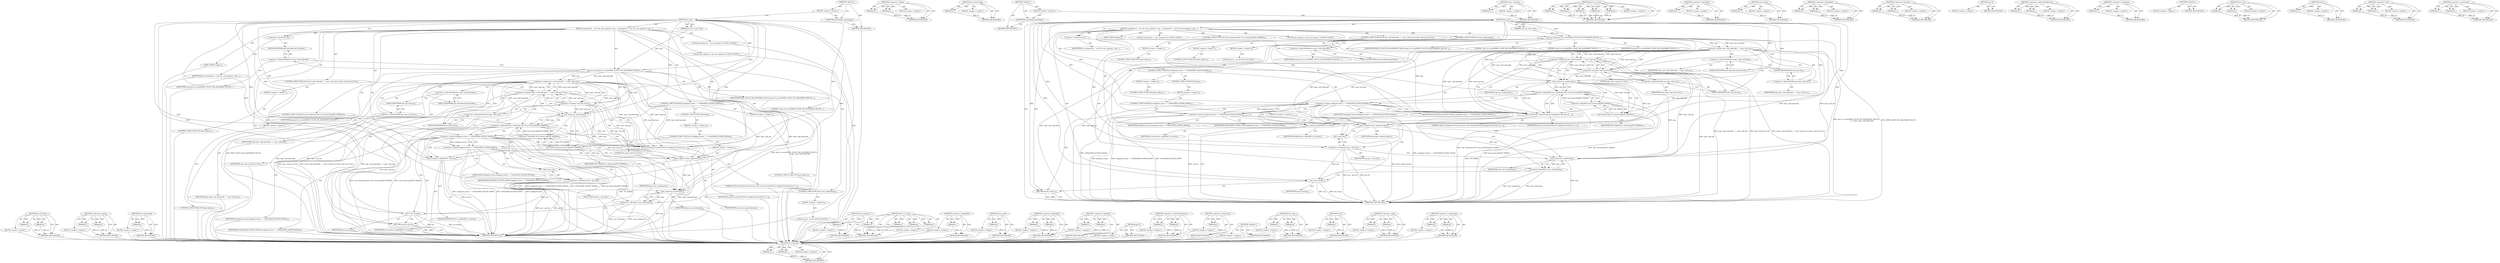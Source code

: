 digraph "&lt;operator&gt;.assignment" {
vulnerable_175 [label=<(METHOD,die_if_kernel)>];
vulnerable_176 [label=<(PARAM,p1)>];
vulnerable_177 [label=<(PARAM,p2)>];
vulnerable_178 [label=<(BLOCK,&lt;empty&gt;,&lt;empty&gt;)>];
vulnerable_179 [label=<(METHOD_RETURN,ANY)>];
vulnerable_132 [label=<(METHOD,&lt;operator&gt;.equals)>];
vulnerable_133 [label=<(PARAM,p1)>];
vulnerable_134 [label=<(PARAM,p2)>];
vulnerable_135 [label=<(BLOCK,&lt;empty&gt;,&lt;empty&gt;)>];
vulnerable_136 [label=<(METHOD_RETURN,ANY)>];
vulnerable_155 [label=<(METHOD,test_thread_flag)>];
vulnerable_156 [label=<(PARAM,p1)>];
vulnerable_157 [label=<(BLOCK,&lt;empty&gt;,&lt;empty&gt;)>];
vulnerable_158 [label=<(METHOD_RETURN,ANY)>];
vulnerable_6 [label=<(METHOD,&lt;global&gt;)<SUB>1</SUB>>];
vulnerable_7 [label=<(BLOCK,&lt;empty&gt;,&lt;empty&gt;)<SUB>1</SUB>>];
vulnerable_8 [label=<(UNKNOWN,asmlinkage,asmlinkage)<SUB>1</SUB>>];
vulnerable_9 [label=<(METHOD,do_ade)<SUB>1</SUB>>];
vulnerable_10 [label=<(PARAM,struct pt_regs *regs)<SUB>1</SUB>>];
vulnerable_11 [label=<(BLOCK,{
	unsigned int __user *pc;
 	mm_segment_t seg;...,{
	unsigned int __user *pc;
 	mm_segment_t seg;...)<SUB>2</SUB>>];
vulnerable_12 [label="<(LOCAL,unsigned int __user: unsigned int)<SUB>3</SUB>>"];
vulnerable_13 [label=<(&lt;operator&gt;.indirection,*pc)<SUB>3</SUB>>];
vulnerable_14 [label=<(IDENTIFIER,pc,{
	unsigned int __user *pc;
 	mm_segment_t seg;...)<SUB>3</SUB>>];
vulnerable_15 [label="<(LOCAL,mm_segment_t seg: mm_segment_t)<SUB>4</SUB>>"];
vulnerable_16 [label=<(perf_sw_event,perf_sw_event(PERF_COUNT_SW_ALIGNMENT_FAULTS,
	...)<SUB>6</SUB>>];
vulnerable_17 [label=<(IDENTIFIER,PERF_COUNT_SW_ALIGNMENT_FAULTS,perf_sw_event(PERF_COUNT_SW_ALIGNMENT_FAULTS,
	...)<SUB>6</SUB>>];
vulnerable_18 [label=<(LITERAL,1,perf_sw_event(PERF_COUNT_SW_ALIGNMENT_FAULTS,
	...)<SUB>7</SUB>>];
vulnerable_19 [label=<(LITERAL,0,perf_sw_event(PERF_COUNT_SW_ALIGNMENT_FAULTS,
	...)<SUB>7</SUB>>];
vulnerable_20 [label=<(IDENTIFIER,regs,perf_sw_event(PERF_COUNT_SW_ALIGNMENT_FAULTS,
	...)<SUB>7</SUB>>];
vulnerable_21 [label=<(&lt;operator&gt;.indirectFieldAccess,regs-&gt;cp0_badvaddr)<SUB>7</SUB>>];
vulnerable_22 [label=<(IDENTIFIER,regs,perf_sw_event(PERF_COUNT_SW_ALIGNMENT_FAULTS,
	...)<SUB>7</SUB>>];
vulnerable_23 [label=<(FIELD_IDENTIFIER,cp0_badvaddr,cp0_badvaddr)<SUB>7</SUB>>];
vulnerable_24 [label=<(CONTROL_STRUCTURE,IF,if ((regs-&gt;cp0_badvaddr == regs-&gt;cp0_epc) || (regs-&gt;cp0_epc &amp; 0x1)))<SUB>12</SUB>>];
vulnerable_25 [label=<(&lt;operator&gt;.logicalOr,(regs-&gt;cp0_badvaddr == regs-&gt;cp0_epc) || (regs-...)<SUB>12</SUB>>];
vulnerable_26 [label=<(&lt;operator&gt;.equals,regs-&gt;cp0_badvaddr == regs-&gt;cp0_epc)<SUB>12</SUB>>];
vulnerable_27 [label=<(&lt;operator&gt;.indirectFieldAccess,regs-&gt;cp0_badvaddr)<SUB>12</SUB>>];
vulnerable_28 [label=<(IDENTIFIER,regs,regs-&gt;cp0_badvaddr == regs-&gt;cp0_epc)<SUB>12</SUB>>];
vulnerable_29 [label=<(FIELD_IDENTIFIER,cp0_badvaddr,cp0_badvaddr)<SUB>12</SUB>>];
vulnerable_30 [label=<(&lt;operator&gt;.indirectFieldAccess,regs-&gt;cp0_epc)<SUB>12</SUB>>];
vulnerable_31 [label=<(IDENTIFIER,regs,regs-&gt;cp0_badvaddr == regs-&gt;cp0_epc)<SUB>12</SUB>>];
vulnerable_32 [label=<(FIELD_IDENTIFIER,cp0_epc,cp0_epc)<SUB>12</SUB>>];
vulnerable_33 [label=<(&lt;operator&gt;.and,regs-&gt;cp0_epc &amp; 0x1)<SUB>12</SUB>>];
vulnerable_34 [label=<(&lt;operator&gt;.indirectFieldAccess,regs-&gt;cp0_epc)<SUB>12</SUB>>];
vulnerable_35 [label=<(IDENTIFIER,regs,regs-&gt;cp0_epc &amp; 0x1)<SUB>12</SUB>>];
vulnerable_36 [label=<(FIELD_IDENTIFIER,cp0_epc,cp0_epc)<SUB>12</SUB>>];
vulnerable_37 [label=<(LITERAL,0x1,regs-&gt;cp0_epc &amp; 0x1)<SUB>12</SUB>>];
vulnerable_38 [label=<(BLOCK,&lt;empty&gt;,&lt;empty&gt;)<SUB>13</SUB>>];
vulnerable_39 [label=<(CONTROL_STRUCTURE,GOTO,goto sigbus;)<SUB>13</SUB>>];
vulnerable_40 [label=<(CONTROL_STRUCTURE,IF,if (user_mode(regs) &amp;&amp; !test_thread_flag(TIF_FIXADE)))<SUB>16</SUB>>];
vulnerable_41 [label=<(&lt;operator&gt;.logicalAnd,user_mode(regs) &amp;&amp; !test_thread_flag(TIF_FIXADE))<SUB>16</SUB>>];
vulnerable_42 [label=<(user_mode,user_mode(regs))<SUB>16</SUB>>];
vulnerable_43 [label=<(IDENTIFIER,regs,user_mode(regs))<SUB>16</SUB>>];
vulnerable_44 [label=<(&lt;operator&gt;.logicalNot,!test_thread_flag(TIF_FIXADE))<SUB>16</SUB>>];
vulnerable_45 [label=<(test_thread_flag,test_thread_flag(TIF_FIXADE))<SUB>16</SUB>>];
vulnerable_46 [label=<(IDENTIFIER,TIF_FIXADE,test_thread_flag(TIF_FIXADE))<SUB>16</SUB>>];
vulnerable_47 [label=<(BLOCK,&lt;empty&gt;,&lt;empty&gt;)<SUB>17</SUB>>];
vulnerable_48 [label=<(CONTROL_STRUCTURE,GOTO,goto sigbus;)<SUB>17</SUB>>];
vulnerable_49 [label=<(CONTROL_STRUCTURE,IF,if (unaligned_action == UNALIGNED_ACTION_SIGNAL))<SUB>18</SUB>>];
vulnerable_50 [label=<(&lt;operator&gt;.equals,unaligned_action == UNALIGNED_ACTION_SIGNAL)<SUB>18</SUB>>];
vulnerable_51 [label=<(IDENTIFIER,unaligned_action,unaligned_action == UNALIGNED_ACTION_SIGNAL)<SUB>18</SUB>>];
vulnerable_52 [label=<(IDENTIFIER,UNALIGNED_ACTION_SIGNAL,unaligned_action == UNALIGNED_ACTION_SIGNAL)<SUB>18</SUB>>];
vulnerable_53 [label=<(BLOCK,&lt;empty&gt;,&lt;empty&gt;)<SUB>19</SUB>>];
vulnerable_54 [label=<(CONTROL_STRUCTURE,GOTO,goto sigbus;)<SUB>19</SUB>>];
vulnerable_55 [label=<(CONTROL_STRUCTURE,ELSE,else)<SUB>20</SUB>>];
vulnerable_56 [label=<(BLOCK,&lt;empty&gt;,&lt;empty&gt;)<SUB>20</SUB>>];
vulnerable_57 [label=<(CONTROL_STRUCTURE,IF,if (unaligned_action == UNALIGNED_ACTION_SHOW))<SUB>20</SUB>>];
vulnerable_58 [label=<(&lt;operator&gt;.equals,unaligned_action == UNALIGNED_ACTION_SHOW)<SUB>20</SUB>>];
vulnerable_59 [label=<(IDENTIFIER,unaligned_action,unaligned_action == UNALIGNED_ACTION_SHOW)<SUB>20</SUB>>];
vulnerable_60 [label=<(IDENTIFIER,UNALIGNED_ACTION_SHOW,unaligned_action == UNALIGNED_ACTION_SHOW)<SUB>20</SUB>>];
vulnerable_61 [label=<(BLOCK,&lt;empty&gt;,&lt;empty&gt;)<SUB>21</SUB>>];
vulnerable_62 [label=<(show_registers,show_registers(regs))<SUB>21</SUB>>];
vulnerable_63 [label=<(IDENTIFIER,regs,show_registers(regs))<SUB>21</SUB>>];
vulnerable_64 [label=<(&lt;operator&gt;.assignment,seg = get_fs())<SUB>27</SUB>>];
vulnerable_65 [label=<(IDENTIFIER,seg,seg = get_fs())<SUB>27</SUB>>];
vulnerable_66 [label=<(get_fs,get_fs())<SUB>27</SUB>>];
vulnerable_67 [label=<(CONTROL_STRUCTURE,IF,if (!user_mode(regs)))<SUB>28</SUB>>];
vulnerable_68 [label=<(&lt;operator&gt;.logicalNot,!user_mode(regs))<SUB>28</SUB>>];
vulnerable_69 [label=<(user_mode,user_mode(regs))<SUB>28</SUB>>];
vulnerable_70 [label=<(IDENTIFIER,regs,user_mode(regs))<SUB>28</SUB>>];
vulnerable_71 [label=<(BLOCK,&lt;empty&gt;,&lt;empty&gt;)<SUB>29</SUB>>];
vulnerable_72 [label="<(LOCAL,set_fs : set_fs)<SUB>29</SUB>>"];
vulnerable_73 [label=<(set_fs,set_fs(seg))<SUB>31</SUB>>];
vulnerable_74 [label=<(IDENTIFIER,seg,set_fs(seg))<SUB>31</SUB>>];
vulnerable_75 [label=<(RETURN,return;,return;)<SUB>33</SUB>>];
vulnerable_76 [label=<(JUMP_TARGET,sigbus)<SUB>35</SUB>>];
vulnerable_77 [label=<(die_if_kernel,die_if_kernel(&quot;Kernel unaligned instruction acc...)<SUB>36</SUB>>];
vulnerable_78 [label=<(LITERAL,&quot;Kernel unaligned instruction access&quot;,die_if_kernel(&quot;Kernel unaligned instruction acc...)<SUB>36</SUB>>];
vulnerable_79 [label=<(IDENTIFIER,regs,die_if_kernel(&quot;Kernel unaligned instruction acc...)<SUB>36</SUB>>];
vulnerable_80 [label=<(force_sig,force_sig(SIGBUS, current))<SUB>37</SUB>>];
vulnerable_81 [label=<(IDENTIFIER,SIGBUS,force_sig(SIGBUS, current))<SUB>37</SUB>>];
vulnerable_82 [label=<(IDENTIFIER,current,force_sig(SIGBUS, current))<SUB>37</SUB>>];
vulnerable_83 [label=<(METHOD_RETURN,void)<SUB>1</SUB>>];
vulnerable_85 [label=<(METHOD_RETURN,ANY)<SUB>1</SUB>>];
vulnerable_159 [label=<(METHOD,show_registers)>];
vulnerable_160 [label=<(PARAM,p1)>];
vulnerable_161 [label=<(BLOCK,&lt;empty&gt;,&lt;empty&gt;)>];
vulnerable_162 [label=<(METHOD_RETURN,ANY)>];
vulnerable_114 [label=<(METHOD,perf_sw_event)>];
vulnerable_115 [label=<(PARAM,p1)>];
vulnerable_116 [label=<(PARAM,p2)>];
vulnerable_117 [label=<(PARAM,p3)>];
vulnerable_118 [label=<(PARAM,p4)>];
vulnerable_119 [label=<(PARAM,p5)>];
vulnerable_120 [label=<(BLOCK,&lt;empty&gt;,&lt;empty&gt;)>];
vulnerable_121 [label=<(METHOD_RETURN,ANY)>];
vulnerable_151 [label=<(METHOD,&lt;operator&gt;.logicalNot)>];
vulnerable_152 [label=<(PARAM,p1)>];
vulnerable_153 [label=<(BLOCK,&lt;empty&gt;,&lt;empty&gt;)>];
vulnerable_154 [label=<(METHOD_RETURN,ANY)>];
vulnerable_147 [label=<(METHOD,user_mode)>];
vulnerable_148 [label=<(PARAM,p1)>];
vulnerable_149 [label=<(BLOCK,&lt;empty&gt;,&lt;empty&gt;)>];
vulnerable_150 [label=<(METHOD_RETURN,ANY)>];
vulnerable_142 [label=<(METHOD,&lt;operator&gt;.logicalAnd)>];
vulnerable_143 [label=<(PARAM,p1)>];
vulnerable_144 [label=<(PARAM,p2)>];
vulnerable_145 [label=<(BLOCK,&lt;empty&gt;,&lt;empty&gt;)>];
vulnerable_146 [label=<(METHOD_RETURN,ANY)>];
vulnerable_127 [label=<(METHOD,&lt;operator&gt;.logicalOr)>];
vulnerable_128 [label=<(PARAM,p1)>];
vulnerable_129 [label=<(PARAM,p2)>];
vulnerable_130 [label=<(BLOCK,&lt;empty&gt;,&lt;empty&gt;)>];
vulnerable_131 [label=<(METHOD_RETURN,ANY)>];
vulnerable_168 [label=<(METHOD,get_fs)>];
vulnerable_169 [label=<(BLOCK,&lt;empty&gt;,&lt;empty&gt;)>];
vulnerable_170 [label=<(METHOD_RETURN,ANY)>];
vulnerable_122 [label=<(METHOD,&lt;operator&gt;.indirectFieldAccess)>];
vulnerable_123 [label=<(PARAM,p1)>];
vulnerable_124 [label=<(PARAM,p2)>];
vulnerable_125 [label=<(BLOCK,&lt;empty&gt;,&lt;empty&gt;)>];
vulnerable_126 [label=<(METHOD_RETURN,ANY)>];
vulnerable_110 [label=<(METHOD,&lt;operator&gt;.indirection)>];
vulnerable_111 [label=<(PARAM,p1)>];
vulnerable_112 [label=<(BLOCK,&lt;empty&gt;,&lt;empty&gt;)>];
vulnerable_113 [label=<(METHOD_RETURN,ANY)>];
vulnerable_104 [label=<(METHOD,&lt;global&gt;)<SUB>1</SUB>>];
vulnerable_105 [label=<(BLOCK,&lt;empty&gt;,&lt;empty&gt;)>];
vulnerable_106 [label=<(METHOD_RETURN,ANY)>];
vulnerable_180 [label=<(METHOD,force_sig)>];
vulnerable_181 [label=<(PARAM,p1)>];
vulnerable_182 [label=<(PARAM,p2)>];
vulnerable_183 [label=<(BLOCK,&lt;empty&gt;,&lt;empty&gt;)>];
vulnerable_184 [label=<(METHOD_RETURN,ANY)>];
vulnerable_171 [label=<(METHOD,set_fs)>];
vulnerable_172 [label=<(PARAM,p1)>];
vulnerable_173 [label=<(BLOCK,&lt;empty&gt;,&lt;empty&gt;)>];
vulnerable_174 [label=<(METHOD_RETURN,ANY)>];
vulnerable_137 [label=<(METHOD,&lt;operator&gt;.and)>];
vulnerable_138 [label=<(PARAM,p1)>];
vulnerable_139 [label=<(PARAM,p2)>];
vulnerable_140 [label=<(BLOCK,&lt;empty&gt;,&lt;empty&gt;)>];
vulnerable_141 [label=<(METHOD_RETURN,ANY)>];
vulnerable_163 [label=<(METHOD,&lt;operator&gt;.assignment)>];
vulnerable_164 [label=<(PARAM,p1)>];
vulnerable_165 [label=<(PARAM,p2)>];
vulnerable_166 [label=<(BLOCK,&lt;empty&gt;,&lt;empty&gt;)>];
vulnerable_167 [label=<(METHOD_RETURN,ANY)>];
fixed_173 [label=<(METHOD,die_if_kernel)>];
fixed_174 [label=<(PARAM,p1)>];
fixed_175 [label=<(PARAM,p2)>];
fixed_176 [label=<(BLOCK,&lt;empty&gt;,&lt;empty&gt;)>];
fixed_177 [label=<(METHOD_RETURN,ANY)>];
fixed_130 [label=<(METHOD,&lt;operator&gt;.equals)>];
fixed_131 [label=<(PARAM,p1)>];
fixed_132 [label=<(PARAM,p2)>];
fixed_133 [label=<(BLOCK,&lt;empty&gt;,&lt;empty&gt;)>];
fixed_134 [label=<(METHOD_RETURN,ANY)>];
fixed_153 [label=<(METHOD,test_thread_flag)>];
fixed_154 [label=<(PARAM,p1)>];
fixed_155 [label=<(BLOCK,&lt;empty&gt;,&lt;empty&gt;)>];
fixed_156 [label=<(METHOD_RETURN,ANY)>];
fixed_6 [label=<(METHOD,&lt;global&gt;)<SUB>1</SUB>>];
fixed_7 [label=<(BLOCK,&lt;empty&gt;,&lt;empty&gt;)<SUB>1</SUB>>];
fixed_8 [label=<(UNKNOWN,asmlinkage,asmlinkage)<SUB>1</SUB>>];
fixed_9 [label=<(METHOD,do_ade)<SUB>1</SUB>>];
fixed_10 [label=<(PARAM,struct pt_regs *regs)<SUB>1</SUB>>];
fixed_11 [label=<(BLOCK,{
	unsigned int __user *pc;
 	mm_segment_t seg;...,{
	unsigned int __user *pc;
 	mm_segment_t seg;...)<SUB>2</SUB>>];
fixed_12 [label="<(LOCAL,unsigned int __user: unsigned int)<SUB>3</SUB>>"];
fixed_13 [label=<(&lt;operator&gt;.indirection,*pc)<SUB>3</SUB>>];
fixed_14 [label=<(IDENTIFIER,pc,{
	unsigned int __user *pc;
 	mm_segment_t seg;...)<SUB>3</SUB>>];
fixed_15 [label="<(LOCAL,mm_segment_t seg: mm_segment_t)<SUB>4</SUB>>"];
fixed_16 [label=<(perf_sw_event,perf_sw_event(PERF_COUNT_SW_ALIGNMENT_FAULTS,
	...)<SUB>6</SUB>>];
fixed_17 [label=<(IDENTIFIER,PERF_COUNT_SW_ALIGNMENT_FAULTS,perf_sw_event(PERF_COUNT_SW_ALIGNMENT_FAULTS,
	...)<SUB>6</SUB>>];
fixed_18 [label=<(LITERAL,1,perf_sw_event(PERF_COUNT_SW_ALIGNMENT_FAULTS,
	...)<SUB>7</SUB>>];
fixed_19 [label=<(IDENTIFIER,regs,perf_sw_event(PERF_COUNT_SW_ALIGNMENT_FAULTS,
	...)<SUB>7</SUB>>];
fixed_20 [label=<(&lt;operator&gt;.indirectFieldAccess,regs-&gt;cp0_badvaddr)<SUB>7</SUB>>];
fixed_21 [label=<(IDENTIFIER,regs,perf_sw_event(PERF_COUNT_SW_ALIGNMENT_FAULTS,
	...)<SUB>7</SUB>>];
fixed_22 [label=<(FIELD_IDENTIFIER,cp0_badvaddr,cp0_badvaddr)<SUB>7</SUB>>];
fixed_23 [label=<(CONTROL_STRUCTURE,IF,if ((regs-&gt;cp0_badvaddr == regs-&gt;cp0_epc) || (regs-&gt;cp0_epc &amp; 0x1)))<SUB>12</SUB>>];
fixed_24 [label=<(&lt;operator&gt;.logicalOr,(regs-&gt;cp0_badvaddr == regs-&gt;cp0_epc) || (regs-...)<SUB>12</SUB>>];
fixed_25 [label=<(&lt;operator&gt;.equals,regs-&gt;cp0_badvaddr == regs-&gt;cp0_epc)<SUB>12</SUB>>];
fixed_26 [label=<(&lt;operator&gt;.indirectFieldAccess,regs-&gt;cp0_badvaddr)<SUB>12</SUB>>];
fixed_27 [label=<(IDENTIFIER,regs,regs-&gt;cp0_badvaddr == regs-&gt;cp0_epc)<SUB>12</SUB>>];
fixed_28 [label=<(FIELD_IDENTIFIER,cp0_badvaddr,cp0_badvaddr)<SUB>12</SUB>>];
fixed_29 [label=<(&lt;operator&gt;.indirectFieldAccess,regs-&gt;cp0_epc)<SUB>12</SUB>>];
fixed_30 [label=<(IDENTIFIER,regs,regs-&gt;cp0_badvaddr == regs-&gt;cp0_epc)<SUB>12</SUB>>];
fixed_31 [label=<(FIELD_IDENTIFIER,cp0_epc,cp0_epc)<SUB>12</SUB>>];
fixed_32 [label=<(&lt;operator&gt;.and,regs-&gt;cp0_epc &amp; 0x1)<SUB>12</SUB>>];
fixed_33 [label=<(&lt;operator&gt;.indirectFieldAccess,regs-&gt;cp0_epc)<SUB>12</SUB>>];
fixed_34 [label=<(IDENTIFIER,regs,regs-&gt;cp0_epc &amp; 0x1)<SUB>12</SUB>>];
fixed_35 [label=<(FIELD_IDENTIFIER,cp0_epc,cp0_epc)<SUB>12</SUB>>];
fixed_36 [label=<(LITERAL,0x1,regs-&gt;cp0_epc &amp; 0x1)<SUB>12</SUB>>];
fixed_37 [label=<(BLOCK,&lt;empty&gt;,&lt;empty&gt;)<SUB>13</SUB>>];
fixed_38 [label=<(CONTROL_STRUCTURE,GOTO,goto sigbus;)<SUB>13</SUB>>];
fixed_39 [label=<(CONTROL_STRUCTURE,IF,if (user_mode(regs) &amp;&amp; !test_thread_flag(TIF_FIXADE)))<SUB>16</SUB>>];
fixed_40 [label=<(&lt;operator&gt;.logicalAnd,user_mode(regs) &amp;&amp; !test_thread_flag(TIF_FIXADE))<SUB>16</SUB>>];
fixed_41 [label=<(user_mode,user_mode(regs))<SUB>16</SUB>>];
fixed_42 [label=<(IDENTIFIER,regs,user_mode(regs))<SUB>16</SUB>>];
fixed_43 [label=<(&lt;operator&gt;.logicalNot,!test_thread_flag(TIF_FIXADE))<SUB>16</SUB>>];
fixed_44 [label=<(test_thread_flag,test_thread_flag(TIF_FIXADE))<SUB>16</SUB>>];
fixed_45 [label=<(IDENTIFIER,TIF_FIXADE,test_thread_flag(TIF_FIXADE))<SUB>16</SUB>>];
fixed_46 [label=<(BLOCK,&lt;empty&gt;,&lt;empty&gt;)<SUB>17</SUB>>];
fixed_47 [label=<(CONTROL_STRUCTURE,GOTO,goto sigbus;)<SUB>17</SUB>>];
fixed_48 [label=<(CONTROL_STRUCTURE,IF,if (unaligned_action == UNALIGNED_ACTION_SIGNAL))<SUB>18</SUB>>];
fixed_49 [label=<(&lt;operator&gt;.equals,unaligned_action == UNALIGNED_ACTION_SIGNAL)<SUB>18</SUB>>];
fixed_50 [label=<(IDENTIFIER,unaligned_action,unaligned_action == UNALIGNED_ACTION_SIGNAL)<SUB>18</SUB>>];
fixed_51 [label=<(IDENTIFIER,UNALIGNED_ACTION_SIGNAL,unaligned_action == UNALIGNED_ACTION_SIGNAL)<SUB>18</SUB>>];
fixed_52 [label=<(BLOCK,&lt;empty&gt;,&lt;empty&gt;)<SUB>19</SUB>>];
fixed_53 [label=<(CONTROL_STRUCTURE,GOTO,goto sigbus;)<SUB>19</SUB>>];
fixed_54 [label=<(CONTROL_STRUCTURE,ELSE,else)<SUB>20</SUB>>];
fixed_55 [label=<(BLOCK,&lt;empty&gt;,&lt;empty&gt;)<SUB>20</SUB>>];
fixed_56 [label=<(CONTROL_STRUCTURE,IF,if (unaligned_action == UNALIGNED_ACTION_SHOW))<SUB>20</SUB>>];
fixed_57 [label=<(&lt;operator&gt;.equals,unaligned_action == UNALIGNED_ACTION_SHOW)<SUB>20</SUB>>];
fixed_58 [label=<(IDENTIFIER,unaligned_action,unaligned_action == UNALIGNED_ACTION_SHOW)<SUB>20</SUB>>];
fixed_59 [label=<(IDENTIFIER,UNALIGNED_ACTION_SHOW,unaligned_action == UNALIGNED_ACTION_SHOW)<SUB>20</SUB>>];
fixed_60 [label=<(BLOCK,&lt;empty&gt;,&lt;empty&gt;)<SUB>21</SUB>>];
fixed_61 [label=<(show_registers,show_registers(regs))<SUB>21</SUB>>];
fixed_62 [label=<(IDENTIFIER,regs,show_registers(regs))<SUB>21</SUB>>];
fixed_63 [label=<(&lt;operator&gt;.assignment,seg = get_fs())<SUB>27</SUB>>];
fixed_64 [label=<(IDENTIFIER,seg,seg = get_fs())<SUB>27</SUB>>];
fixed_65 [label=<(get_fs,get_fs())<SUB>27</SUB>>];
fixed_66 [label=<(CONTROL_STRUCTURE,IF,if (!user_mode(regs)))<SUB>28</SUB>>];
fixed_67 [label=<(&lt;operator&gt;.logicalNot,!user_mode(regs))<SUB>28</SUB>>];
fixed_68 [label=<(user_mode,user_mode(regs))<SUB>28</SUB>>];
fixed_69 [label=<(IDENTIFIER,regs,user_mode(regs))<SUB>28</SUB>>];
fixed_70 [label=<(BLOCK,&lt;empty&gt;,&lt;empty&gt;)<SUB>29</SUB>>];
fixed_71 [label="<(LOCAL,set_fs : set_fs)<SUB>29</SUB>>"];
fixed_72 [label=<(set_fs,set_fs(seg))<SUB>31</SUB>>];
fixed_73 [label=<(IDENTIFIER,seg,set_fs(seg))<SUB>31</SUB>>];
fixed_74 [label=<(RETURN,return;,return;)<SUB>33</SUB>>];
fixed_75 [label=<(JUMP_TARGET,sigbus)<SUB>35</SUB>>];
fixed_76 [label=<(die_if_kernel,die_if_kernel(&quot;Kernel unaligned instruction acc...)<SUB>36</SUB>>];
fixed_77 [label=<(LITERAL,&quot;Kernel unaligned instruction access&quot;,die_if_kernel(&quot;Kernel unaligned instruction acc...)<SUB>36</SUB>>];
fixed_78 [label=<(IDENTIFIER,regs,die_if_kernel(&quot;Kernel unaligned instruction acc...)<SUB>36</SUB>>];
fixed_79 [label=<(force_sig,force_sig(SIGBUS, current))<SUB>37</SUB>>];
fixed_80 [label=<(IDENTIFIER,SIGBUS,force_sig(SIGBUS, current))<SUB>37</SUB>>];
fixed_81 [label=<(IDENTIFIER,current,force_sig(SIGBUS, current))<SUB>37</SUB>>];
fixed_82 [label=<(METHOD_RETURN,void)<SUB>1</SUB>>];
fixed_84 [label=<(METHOD_RETURN,ANY)<SUB>1</SUB>>];
fixed_157 [label=<(METHOD,show_registers)>];
fixed_158 [label=<(PARAM,p1)>];
fixed_159 [label=<(BLOCK,&lt;empty&gt;,&lt;empty&gt;)>];
fixed_160 [label=<(METHOD_RETURN,ANY)>];
fixed_113 [label=<(METHOD,perf_sw_event)>];
fixed_114 [label=<(PARAM,p1)>];
fixed_115 [label=<(PARAM,p2)>];
fixed_116 [label=<(PARAM,p3)>];
fixed_117 [label=<(PARAM,p4)>];
fixed_118 [label=<(BLOCK,&lt;empty&gt;,&lt;empty&gt;)>];
fixed_119 [label=<(METHOD_RETURN,ANY)>];
fixed_149 [label=<(METHOD,&lt;operator&gt;.logicalNot)>];
fixed_150 [label=<(PARAM,p1)>];
fixed_151 [label=<(BLOCK,&lt;empty&gt;,&lt;empty&gt;)>];
fixed_152 [label=<(METHOD_RETURN,ANY)>];
fixed_145 [label=<(METHOD,user_mode)>];
fixed_146 [label=<(PARAM,p1)>];
fixed_147 [label=<(BLOCK,&lt;empty&gt;,&lt;empty&gt;)>];
fixed_148 [label=<(METHOD_RETURN,ANY)>];
fixed_140 [label=<(METHOD,&lt;operator&gt;.logicalAnd)>];
fixed_141 [label=<(PARAM,p1)>];
fixed_142 [label=<(PARAM,p2)>];
fixed_143 [label=<(BLOCK,&lt;empty&gt;,&lt;empty&gt;)>];
fixed_144 [label=<(METHOD_RETURN,ANY)>];
fixed_125 [label=<(METHOD,&lt;operator&gt;.logicalOr)>];
fixed_126 [label=<(PARAM,p1)>];
fixed_127 [label=<(PARAM,p2)>];
fixed_128 [label=<(BLOCK,&lt;empty&gt;,&lt;empty&gt;)>];
fixed_129 [label=<(METHOD_RETURN,ANY)>];
fixed_166 [label=<(METHOD,get_fs)>];
fixed_167 [label=<(BLOCK,&lt;empty&gt;,&lt;empty&gt;)>];
fixed_168 [label=<(METHOD_RETURN,ANY)>];
fixed_120 [label=<(METHOD,&lt;operator&gt;.indirectFieldAccess)>];
fixed_121 [label=<(PARAM,p1)>];
fixed_122 [label=<(PARAM,p2)>];
fixed_123 [label=<(BLOCK,&lt;empty&gt;,&lt;empty&gt;)>];
fixed_124 [label=<(METHOD_RETURN,ANY)>];
fixed_109 [label=<(METHOD,&lt;operator&gt;.indirection)>];
fixed_110 [label=<(PARAM,p1)>];
fixed_111 [label=<(BLOCK,&lt;empty&gt;,&lt;empty&gt;)>];
fixed_112 [label=<(METHOD_RETURN,ANY)>];
fixed_103 [label=<(METHOD,&lt;global&gt;)<SUB>1</SUB>>];
fixed_104 [label=<(BLOCK,&lt;empty&gt;,&lt;empty&gt;)>];
fixed_105 [label=<(METHOD_RETURN,ANY)>];
fixed_178 [label=<(METHOD,force_sig)>];
fixed_179 [label=<(PARAM,p1)>];
fixed_180 [label=<(PARAM,p2)>];
fixed_181 [label=<(BLOCK,&lt;empty&gt;,&lt;empty&gt;)>];
fixed_182 [label=<(METHOD_RETURN,ANY)>];
fixed_169 [label=<(METHOD,set_fs)>];
fixed_170 [label=<(PARAM,p1)>];
fixed_171 [label=<(BLOCK,&lt;empty&gt;,&lt;empty&gt;)>];
fixed_172 [label=<(METHOD_RETURN,ANY)>];
fixed_135 [label=<(METHOD,&lt;operator&gt;.and)>];
fixed_136 [label=<(PARAM,p1)>];
fixed_137 [label=<(PARAM,p2)>];
fixed_138 [label=<(BLOCK,&lt;empty&gt;,&lt;empty&gt;)>];
fixed_139 [label=<(METHOD_RETURN,ANY)>];
fixed_161 [label=<(METHOD,&lt;operator&gt;.assignment)>];
fixed_162 [label=<(PARAM,p1)>];
fixed_163 [label=<(PARAM,p2)>];
fixed_164 [label=<(BLOCK,&lt;empty&gt;,&lt;empty&gt;)>];
fixed_165 [label=<(METHOD_RETURN,ANY)>];
vulnerable_175 -> vulnerable_176  [key=0, label="AST: "];
vulnerable_175 -> vulnerable_176  [key=1, label="DDG: "];
vulnerable_175 -> vulnerable_178  [key=0, label="AST: "];
vulnerable_175 -> vulnerable_177  [key=0, label="AST: "];
vulnerable_175 -> vulnerable_177  [key=1, label="DDG: "];
vulnerable_175 -> vulnerable_179  [key=0, label="AST: "];
vulnerable_175 -> vulnerable_179  [key=1, label="CFG: "];
vulnerable_176 -> vulnerable_179  [key=0, label="DDG: p1"];
vulnerable_177 -> vulnerable_179  [key=0, label="DDG: p2"];
vulnerable_132 -> vulnerable_133  [key=0, label="AST: "];
vulnerable_132 -> vulnerable_133  [key=1, label="DDG: "];
vulnerable_132 -> vulnerable_135  [key=0, label="AST: "];
vulnerable_132 -> vulnerable_134  [key=0, label="AST: "];
vulnerable_132 -> vulnerable_134  [key=1, label="DDG: "];
vulnerable_132 -> vulnerable_136  [key=0, label="AST: "];
vulnerable_132 -> vulnerable_136  [key=1, label="CFG: "];
vulnerable_133 -> vulnerable_136  [key=0, label="DDG: p1"];
vulnerable_134 -> vulnerable_136  [key=0, label="DDG: p2"];
vulnerable_155 -> vulnerable_156  [key=0, label="AST: "];
vulnerable_155 -> vulnerable_156  [key=1, label="DDG: "];
vulnerable_155 -> vulnerable_157  [key=0, label="AST: "];
vulnerable_155 -> vulnerable_158  [key=0, label="AST: "];
vulnerable_155 -> vulnerable_158  [key=1, label="CFG: "];
vulnerable_156 -> vulnerable_158  [key=0, label="DDG: p1"];
vulnerable_6 -> vulnerable_7  [key=0, label="AST: "];
vulnerable_6 -> vulnerable_85  [key=0, label="AST: "];
vulnerable_6 -> vulnerable_8  [key=0, label="CFG: "];
vulnerable_7 -> vulnerable_8  [key=0, label="AST: "];
vulnerable_7 -> vulnerable_9  [key=0, label="AST: "];
vulnerable_8 -> vulnerable_85  [key=0, label="CFG: "];
vulnerable_9 -> vulnerable_10  [key=0, label="AST: "];
vulnerable_9 -> vulnerable_10  [key=1, label="DDG: "];
vulnerable_9 -> vulnerable_11  [key=0, label="AST: "];
vulnerable_9 -> vulnerable_83  [key=0, label="AST: "];
vulnerable_9 -> vulnerable_13  [key=0, label="CFG: "];
vulnerable_9 -> vulnerable_64  [key=0, label="DDG: "];
vulnerable_9 -> vulnerable_75  [key=0, label="DDG: "];
vulnerable_9 -> vulnerable_16  [key=0, label="DDG: "];
vulnerable_9 -> vulnerable_73  [key=0, label="DDG: "];
vulnerable_9 -> vulnerable_77  [key=0, label="DDG: "];
vulnerable_9 -> vulnerable_80  [key=0, label="DDG: "];
vulnerable_9 -> vulnerable_50  [key=0, label="DDG: "];
vulnerable_9 -> vulnerable_33  [key=0, label="DDG: "];
vulnerable_9 -> vulnerable_42  [key=0, label="DDG: "];
vulnerable_9 -> vulnerable_69  [key=0, label="DDG: "];
vulnerable_9 -> vulnerable_45  [key=0, label="DDG: "];
vulnerable_9 -> vulnerable_58  [key=0, label="DDG: "];
vulnerable_9 -> vulnerable_62  [key=0, label="DDG: "];
vulnerable_10 -> vulnerable_16  [key=0, label="DDG: regs"];
vulnerable_11 -> vulnerable_12  [key=0, label="AST: "];
vulnerable_11 -> vulnerable_13  [key=0, label="AST: "];
vulnerable_11 -> vulnerable_15  [key=0, label="AST: "];
vulnerable_11 -> vulnerable_16  [key=0, label="AST: "];
vulnerable_11 -> vulnerable_24  [key=0, label="AST: "];
vulnerable_11 -> vulnerable_40  [key=0, label="AST: "];
vulnerable_11 -> vulnerable_49  [key=0, label="AST: "];
vulnerable_11 -> vulnerable_64  [key=0, label="AST: "];
vulnerable_11 -> vulnerable_67  [key=0, label="AST: "];
vulnerable_11 -> vulnerable_73  [key=0, label="AST: "];
vulnerable_11 -> vulnerable_75  [key=0, label="AST: "];
vulnerable_11 -> vulnerable_76  [key=0, label="AST: "];
vulnerable_11 -> vulnerable_77  [key=0, label="AST: "];
vulnerable_11 -> vulnerable_80  [key=0, label="AST: "];
vulnerable_13 -> vulnerable_14  [key=0, label="AST: "];
vulnerable_13 -> vulnerable_23  [key=0, label="CFG: "];
vulnerable_16 -> vulnerable_17  [key=0, label="AST: "];
vulnerable_16 -> vulnerable_18  [key=0, label="AST: "];
vulnerable_16 -> vulnerable_19  [key=0, label="AST: "];
vulnerable_16 -> vulnerable_20  [key=0, label="AST: "];
vulnerable_16 -> vulnerable_21  [key=0, label="AST: "];
vulnerable_16 -> vulnerable_29  [key=0, label="CFG: "];
vulnerable_16 -> vulnerable_83  [key=0, label="DDG: perf_sw_event(PERF_COUNT_SW_ALIGNMENT_FAULTS,
			1, 0, regs, regs-&gt;cp0_badvaddr)"];
vulnerable_16 -> vulnerable_83  [key=1, label="DDG: PERF_COUNT_SW_ALIGNMENT_FAULTS"];
vulnerable_16 -> vulnerable_77  [key=0, label="DDG: regs"];
vulnerable_16 -> vulnerable_26  [key=0, label="DDG: regs"];
vulnerable_16 -> vulnerable_26  [key=1, label="DDG: regs-&gt;cp0_badvaddr"];
vulnerable_16 -> vulnerable_33  [key=0, label="DDG: regs"];
vulnerable_16 -> vulnerable_42  [key=0, label="DDG: regs"];
vulnerable_21 -> vulnerable_22  [key=0, label="AST: "];
vulnerable_21 -> vulnerable_23  [key=0, label="AST: "];
vulnerable_21 -> vulnerable_16  [key=0, label="CFG: "];
vulnerable_23 -> vulnerable_21  [key=0, label="CFG: "];
vulnerable_24 -> vulnerable_25  [key=0, label="AST: "];
vulnerable_24 -> vulnerable_38  [key=0, label="AST: "];
vulnerable_25 -> vulnerable_26  [key=0, label="AST: "];
vulnerable_25 -> vulnerable_33  [key=0, label="AST: "];
vulnerable_25 -> vulnerable_77  [key=0, label="CFG: "];
vulnerable_25 -> vulnerable_77  [key=1, label="CDG: "];
vulnerable_25 -> vulnerable_42  [key=0, label="CFG: "];
vulnerable_25 -> vulnerable_42  [key=1, label="CDG: "];
vulnerable_25 -> vulnerable_83  [key=0, label="DDG: regs-&gt;cp0_badvaddr == regs-&gt;cp0_epc"];
vulnerable_25 -> vulnerable_83  [key=1, label="DDG: regs-&gt;cp0_epc &amp; 0x1"];
vulnerable_25 -> vulnerable_83  [key=2, label="DDG: (regs-&gt;cp0_badvaddr == regs-&gt;cp0_epc) || (regs-&gt;cp0_epc &amp; 0x1)"];
vulnerable_25 -> vulnerable_80  [key=0, label="CDG: "];
vulnerable_25 -> vulnerable_41  [key=0, label="CDG: "];
vulnerable_26 -> vulnerable_27  [key=0, label="AST: "];
vulnerable_26 -> vulnerable_30  [key=0, label="AST: "];
vulnerable_26 -> vulnerable_25  [key=0, label="CFG: "];
vulnerable_26 -> vulnerable_25  [key=1, label="DDG: regs-&gt;cp0_badvaddr"];
vulnerable_26 -> vulnerable_25  [key=2, label="DDG: regs-&gt;cp0_epc"];
vulnerable_26 -> vulnerable_36  [key=0, label="CFG: "];
vulnerable_26 -> vulnerable_36  [key=1, label="CDG: "];
vulnerable_26 -> vulnerable_83  [key=0, label="DDG: regs-&gt;cp0_badvaddr"];
vulnerable_26 -> vulnerable_83  [key=1, label="DDG: regs-&gt;cp0_epc"];
vulnerable_26 -> vulnerable_77  [key=0, label="DDG: regs-&gt;cp0_badvaddr"];
vulnerable_26 -> vulnerable_77  [key=1, label="DDG: regs-&gt;cp0_epc"];
vulnerable_26 -> vulnerable_33  [key=0, label="DDG: regs-&gt;cp0_epc"];
vulnerable_26 -> vulnerable_33  [key=1, label="CDG: "];
vulnerable_26 -> vulnerable_42  [key=0, label="DDG: regs-&gt;cp0_badvaddr"];
vulnerable_26 -> vulnerable_42  [key=1, label="DDG: regs-&gt;cp0_epc"];
vulnerable_26 -> vulnerable_69  [key=0, label="DDG: regs-&gt;cp0_badvaddr"];
vulnerable_26 -> vulnerable_69  [key=1, label="DDG: regs-&gt;cp0_epc"];
vulnerable_26 -> vulnerable_62  [key=0, label="DDG: regs-&gt;cp0_badvaddr"];
vulnerable_26 -> vulnerable_62  [key=1, label="DDG: regs-&gt;cp0_epc"];
vulnerable_26 -> vulnerable_34  [key=0, label="CDG: "];
vulnerable_27 -> vulnerable_28  [key=0, label="AST: "];
vulnerable_27 -> vulnerable_29  [key=0, label="AST: "];
vulnerable_27 -> vulnerable_32  [key=0, label="CFG: "];
vulnerable_29 -> vulnerable_27  [key=0, label="CFG: "];
vulnerable_30 -> vulnerable_31  [key=0, label="AST: "];
vulnerable_30 -> vulnerable_32  [key=0, label="AST: "];
vulnerable_30 -> vulnerable_26  [key=0, label="CFG: "];
vulnerable_32 -> vulnerable_30  [key=0, label="CFG: "];
vulnerable_33 -> vulnerable_34  [key=0, label="AST: "];
vulnerable_33 -> vulnerable_37  [key=0, label="AST: "];
vulnerable_33 -> vulnerable_25  [key=0, label="CFG: "];
vulnerable_33 -> vulnerable_25  [key=1, label="DDG: regs-&gt;cp0_epc"];
vulnerable_33 -> vulnerable_25  [key=2, label="DDG: 0x1"];
vulnerable_33 -> vulnerable_83  [key=0, label="DDG: regs-&gt;cp0_epc"];
vulnerable_33 -> vulnerable_77  [key=0, label="DDG: regs-&gt;cp0_epc"];
vulnerable_33 -> vulnerable_42  [key=0, label="DDG: regs-&gt;cp0_epc"];
vulnerable_33 -> vulnerable_69  [key=0, label="DDG: regs-&gt;cp0_epc"];
vulnerable_33 -> vulnerable_62  [key=0, label="DDG: regs-&gt;cp0_epc"];
vulnerable_34 -> vulnerable_35  [key=0, label="AST: "];
vulnerable_34 -> vulnerable_36  [key=0, label="AST: "];
vulnerable_34 -> vulnerable_33  [key=0, label="CFG: "];
vulnerable_36 -> vulnerable_34  [key=0, label="CFG: "];
vulnerable_38 -> vulnerable_39  [key=0, label="AST: "];
vulnerable_40 -> vulnerable_41  [key=0, label="AST: "];
vulnerable_40 -> vulnerable_47  [key=0, label="AST: "];
vulnerable_41 -> vulnerable_42  [key=0, label="AST: "];
vulnerable_41 -> vulnerable_44  [key=0, label="AST: "];
vulnerable_41 -> vulnerable_77  [key=0, label="CFG: "];
vulnerable_41 -> vulnerable_77  [key=1, label="CDG: "];
vulnerable_41 -> vulnerable_50  [key=0, label="CFG: "];
vulnerable_41 -> vulnerable_50  [key=1, label="CDG: "];
vulnerable_41 -> vulnerable_83  [key=0, label="DDG: !test_thread_flag(TIF_FIXADE)"];
vulnerable_41 -> vulnerable_83  [key=1, label="DDG: user_mode(regs) &amp;&amp; !test_thread_flag(TIF_FIXADE)"];
vulnerable_41 -> vulnerable_80  [key=0, label="CDG: "];
vulnerable_42 -> vulnerable_43  [key=0, label="AST: "];
vulnerable_42 -> vulnerable_41  [key=0, label="CFG: "];
vulnerable_42 -> vulnerable_41  [key=1, label="DDG: regs"];
vulnerable_42 -> vulnerable_45  [key=0, label="CFG: "];
vulnerable_42 -> vulnerable_45  [key=1, label="CDG: "];
vulnerable_42 -> vulnerable_77  [key=0, label="DDG: regs"];
vulnerable_42 -> vulnerable_69  [key=0, label="DDG: regs"];
vulnerable_42 -> vulnerable_62  [key=0, label="DDG: regs"];
vulnerable_42 -> vulnerable_44  [key=0, label="CDG: "];
vulnerable_44 -> vulnerable_45  [key=0, label="AST: "];
vulnerable_44 -> vulnerable_41  [key=0, label="CFG: "];
vulnerable_44 -> vulnerable_41  [key=1, label="DDG: test_thread_flag(TIF_FIXADE)"];
vulnerable_44 -> vulnerable_83  [key=0, label="DDG: test_thread_flag(TIF_FIXADE)"];
vulnerable_45 -> vulnerable_46  [key=0, label="AST: "];
vulnerable_45 -> vulnerable_44  [key=0, label="CFG: "];
vulnerable_45 -> vulnerable_44  [key=1, label="DDG: TIF_FIXADE"];
vulnerable_45 -> vulnerable_83  [key=0, label="DDG: TIF_FIXADE"];
vulnerable_47 -> vulnerable_48  [key=0, label="AST: "];
vulnerable_49 -> vulnerable_50  [key=0, label="AST: "];
vulnerable_49 -> vulnerable_53  [key=0, label="AST: "];
vulnerable_49 -> vulnerable_55  [key=0, label="AST: "];
vulnerable_50 -> vulnerable_51  [key=0, label="AST: "];
vulnerable_50 -> vulnerable_52  [key=0, label="AST: "];
vulnerable_50 -> vulnerable_77  [key=0, label="CFG: "];
vulnerable_50 -> vulnerable_77  [key=1, label="CDG: "];
vulnerable_50 -> vulnerable_58  [key=0, label="CFG: "];
vulnerable_50 -> vulnerable_58  [key=1, label="DDG: unaligned_action"];
vulnerable_50 -> vulnerable_58  [key=2, label="CDG: "];
vulnerable_50 -> vulnerable_83  [key=0, label="DDG: unaligned_action == UNALIGNED_ACTION_SIGNAL"];
vulnerable_50 -> vulnerable_83  [key=1, label="DDG: UNALIGNED_ACTION_SIGNAL"];
vulnerable_50 -> vulnerable_80  [key=0, label="CDG: "];
vulnerable_50 -> vulnerable_68  [key=0, label="CDG: "];
vulnerable_50 -> vulnerable_73  [key=0, label="CDG: "];
vulnerable_50 -> vulnerable_64  [key=0, label="CDG: "];
vulnerable_50 -> vulnerable_66  [key=0, label="CDG: "];
vulnerable_50 -> vulnerable_75  [key=0, label="CDG: "];
vulnerable_50 -> vulnerable_69  [key=0, label="CDG: "];
vulnerable_53 -> vulnerable_54  [key=0, label="AST: "];
vulnerable_55 -> vulnerable_56  [key=0, label="AST: "];
vulnerable_56 -> vulnerable_57  [key=0, label="AST: "];
vulnerable_57 -> vulnerable_58  [key=0, label="AST: "];
vulnerable_57 -> vulnerable_61  [key=0, label="AST: "];
vulnerable_58 -> vulnerable_59  [key=0, label="AST: "];
vulnerable_58 -> vulnerable_60  [key=0, label="AST: "];
vulnerable_58 -> vulnerable_62  [key=0, label="CFG: "];
vulnerable_58 -> vulnerable_62  [key=1, label="CDG: "];
vulnerable_58 -> vulnerable_66  [key=0, label="CFG: "];
vulnerable_58 -> vulnerable_83  [key=0, label="DDG: unaligned_action"];
vulnerable_58 -> vulnerable_83  [key=1, label="DDG: unaligned_action == UNALIGNED_ACTION_SHOW"];
vulnerable_58 -> vulnerable_83  [key=2, label="DDG: UNALIGNED_ACTION_SHOW"];
vulnerable_61 -> vulnerable_62  [key=0, label="AST: "];
vulnerable_62 -> vulnerable_63  [key=0, label="AST: "];
vulnerable_62 -> vulnerable_66  [key=0, label="CFG: "];
vulnerable_62 -> vulnerable_83  [key=0, label="DDG: show_registers(regs)"];
vulnerable_62 -> vulnerable_69  [key=0, label="DDG: regs"];
vulnerable_64 -> vulnerable_65  [key=0, label="AST: "];
vulnerable_64 -> vulnerable_66  [key=0, label="AST: "];
vulnerable_64 -> vulnerable_69  [key=0, label="CFG: "];
vulnerable_64 -> vulnerable_83  [key=0, label="DDG: get_fs()"];
vulnerable_64 -> vulnerable_83  [key=1, label="DDG: seg = get_fs()"];
vulnerable_64 -> vulnerable_73  [key=0, label="DDG: seg"];
vulnerable_66 -> vulnerable_64  [key=0, label="CFG: "];
vulnerable_67 -> vulnerable_68  [key=0, label="AST: "];
vulnerable_67 -> vulnerable_71  [key=0, label="AST: "];
vulnerable_68 -> vulnerable_69  [key=0, label="AST: "];
vulnerable_68 -> vulnerable_73  [key=0, label="CFG: "];
vulnerable_68 -> vulnerable_83  [key=0, label="DDG: user_mode(regs)"];
vulnerable_68 -> vulnerable_83  [key=1, label="DDG: !user_mode(regs)"];
vulnerable_69 -> vulnerable_70  [key=0, label="AST: "];
vulnerable_69 -> vulnerable_68  [key=0, label="CFG: "];
vulnerable_69 -> vulnerable_68  [key=1, label="DDG: regs"];
vulnerable_69 -> vulnerable_83  [key=0, label="DDG: regs"];
vulnerable_71 -> vulnerable_72  [key=0, label="AST: "];
vulnerable_73 -> vulnerable_74  [key=0, label="AST: "];
vulnerable_73 -> vulnerable_75  [key=0, label="CFG: "];
vulnerable_73 -> vulnerable_83  [key=0, label="DDG: seg"];
vulnerable_73 -> vulnerable_83  [key=1, label="DDG: set_fs(seg)"];
vulnerable_75 -> vulnerable_83  [key=0, label="CFG: "];
vulnerable_75 -> vulnerable_83  [key=1, label="DDG: &lt;RET&gt;"];
vulnerable_77 -> vulnerable_78  [key=0, label="AST: "];
vulnerable_77 -> vulnerable_79  [key=0, label="AST: "];
vulnerable_77 -> vulnerable_80  [key=0, label="CFG: "];
vulnerable_80 -> vulnerable_81  [key=0, label="AST: "];
vulnerable_80 -> vulnerable_82  [key=0, label="AST: "];
vulnerable_80 -> vulnerable_83  [key=0, label="CFG: "];
vulnerable_80 -> vulnerable_83  [key=1, label="DDG: current"];
vulnerable_159 -> vulnerable_160  [key=0, label="AST: "];
vulnerable_159 -> vulnerable_160  [key=1, label="DDG: "];
vulnerable_159 -> vulnerable_161  [key=0, label="AST: "];
vulnerable_159 -> vulnerable_162  [key=0, label="AST: "];
vulnerable_159 -> vulnerable_162  [key=1, label="CFG: "];
vulnerable_160 -> vulnerable_162  [key=0, label="DDG: p1"];
vulnerable_114 -> vulnerable_115  [key=0, label="AST: "];
vulnerable_114 -> vulnerable_115  [key=1, label="DDG: "];
vulnerable_114 -> vulnerable_120  [key=0, label="AST: "];
vulnerable_114 -> vulnerable_116  [key=0, label="AST: "];
vulnerable_114 -> vulnerable_116  [key=1, label="DDG: "];
vulnerable_114 -> vulnerable_121  [key=0, label="AST: "];
vulnerable_114 -> vulnerable_121  [key=1, label="CFG: "];
vulnerable_114 -> vulnerable_117  [key=0, label="AST: "];
vulnerable_114 -> vulnerable_117  [key=1, label="DDG: "];
vulnerable_114 -> vulnerable_118  [key=0, label="AST: "];
vulnerable_114 -> vulnerable_118  [key=1, label="DDG: "];
vulnerable_114 -> vulnerable_119  [key=0, label="AST: "];
vulnerable_114 -> vulnerable_119  [key=1, label="DDG: "];
vulnerable_115 -> vulnerable_121  [key=0, label="DDG: p1"];
vulnerable_116 -> vulnerable_121  [key=0, label="DDG: p2"];
vulnerable_117 -> vulnerable_121  [key=0, label="DDG: p3"];
vulnerable_118 -> vulnerable_121  [key=0, label="DDG: p4"];
vulnerable_119 -> vulnerable_121  [key=0, label="DDG: p5"];
vulnerable_151 -> vulnerable_152  [key=0, label="AST: "];
vulnerable_151 -> vulnerable_152  [key=1, label="DDG: "];
vulnerable_151 -> vulnerable_153  [key=0, label="AST: "];
vulnerable_151 -> vulnerable_154  [key=0, label="AST: "];
vulnerable_151 -> vulnerable_154  [key=1, label="CFG: "];
vulnerable_152 -> vulnerable_154  [key=0, label="DDG: p1"];
vulnerable_147 -> vulnerable_148  [key=0, label="AST: "];
vulnerable_147 -> vulnerable_148  [key=1, label="DDG: "];
vulnerable_147 -> vulnerable_149  [key=0, label="AST: "];
vulnerable_147 -> vulnerable_150  [key=0, label="AST: "];
vulnerable_147 -> vulnerable_150  [key=1, label="CFG: "];
vulnerable_148 -> vulnerable_150  [key=0, label="DDG: p1"];
vulnerable_142 -> vulnerable_143  [key=0, label="AST: "];
vulnerable_142 -> vulnerable_143  [key=1, label="DDG: "];
vulnerable_142 -> vulnerable_145  [key=0, label="AST: "];
vulnerable_142 -> vulnerable_144  [key=0, label="AST: "];
vulnerable_142 -> vulnerable_144  [key=1, label="DDG: "];
vulnerable_142 -> vulnerable_146  [key=0, label="AST: "];
vulnerable_142 -> vulnerable_146  [key=1, label="CFG: "];
vulnerable_143 -> vulnerable_146  [key=0, label="DDG: p1"];
vulnerable_144 -> vulnerable_146  [key=0, label="DDG: p2"];
vulnerable_127 -> vulnerable_128  [key=0, label="AST: "];
vulnerable_127 -> vulnerable_128  [key=1, label="DDG: "];
vulnerable_127 -> vulnerable_130  [key=0, label="AST: "];
vulnerable_127 -> vulnerable_129  [key=0, label="AST: "];
vulnerable_127 -> vulnerable_129  [key=1, label="DDG: "];
vulnerable_127 -> vulnerable_131  [key=0, label="AST: "];
vulnerable_127 -> vulnerable_131  [key=1, label="CFG: "];
vulnerable_128 -> vulnerable_131  [key=0, label="DDG: p1"];
vulnerable_129 -> vulnerable_131  [key=0, label="DDG: p2"];
vulnerable_168 -> vulnerable_169  [key=0, label="AST: "];
vulnerable_168 -> vulnerable_170  [key=0, label="AST: "];
vulnerable_168 -> vulnerable_170  [key=1, label="CFG: "];
vulnerable_122 -> vulnerable_123  [key=0, label="AST: "];
vulnerable_122 -> vulnerable_123  [key=1, label="DDG: "];
vulnerable_122 -> vulnerable_125  [key=0, label="AST: "];
vulnerable_122 -> vulnerable_124  [key=0, label="AST: "];
vulnerable_122 -> vulnerable_124  [key=1, label="DDG: "];
vulnerable_122 -> vulnerable_126  [key=0, label="AST: "];
vulnerable_122 -> vulnerable_126  [key=1, label="CFG: "];
vulnerable_123 -> vulnerable_126  [key=0, label="DDG: p1"];
vulnerable_124 -> vulnerable_126  [key=0, label="DDG: p2"];
vulnerable_110 -> vulnerable_111  [key=0, label="AST: "];
vulnerable_110 -> vulnerable_111  [key=1, label="DDG: "];
vulnerable_110 -> vulnerable_112  [key=0, label="AST: "];
vulnerable_110 -> vulnerable_113  [key=0, label="AST: "];
vulnerable_110 -> vulnerable_113  [key=1, label="CFG: "];
vulnerable_111 -> vulnerable_113  [key=0, label="DDG: p1"];
vulnerable_104 -> vulnerable_105  [key=0, label="AST: "];
vulnerable_104 -> vulnerable_106  [key=0, label="AST: "];
vulnerable_104 -> vulnerable_106  [key=1, label="CFG: "];
vulnerable_180 -> vulnerable_181  [key=0, label="AST: "];
vulnerable_180 -> vulnerable_181  [key=1, label="DDG: "];
vulnerable_180 -> vulnerable_183  [key=0, label="AST: "];
vulnerable_180 -> vulnerable_182  [key=0, label="AST: "];
vulnerable_180 -> vulnerable_182  [key=1, label="DDG: "];
vulnerable_180 -> vulnerable_184  [key=0, label="AST: "];
vulnerable_180 -> vulnerable_184  [key=1, label="CFG: "];
vulnerable_181 -> vulnerable_184  [key=0, label="DDG: p1"];
vulnerable_182 -> vulnerable_184  [key=0, label="DDG: p2"];
vulnerable_171 -> vulnerable_172  [key=0, label="AST: "];
vulnerable_171 -> vulnerable_172  [key=1, label="DDG: "];
vulnerable_171 -> vulnerable_173  [key=0, label="AST: "];
vulnerable_171 -> vulnerable_174  [key=0, label="AST: "];
vulnerable_171 -> vulnerable_174  [key=1, label="CFG: "];
vulnerable_172 -> vulnerable_174  [key=0, label="DDG: p1"];
vulnerable_137 -> vulnerable_138  [key=0, label="AST: "];
vulnerable_137 -> vulnerable_138  [key=1, label="DDG: "];
vulnerable_137 -> vulnerable_140  [key=0, label="AST: "];
vulnerable_137 -> vulnerable_139  [key=0, label="AST: "];
vulnerable_137 -> vulnerable_139  [key=1, label="DDG: "];
vulnerable_137 -> vulnerable_141  [key=0, label="AST: "];
vulnerable_137 -> vulnerable_141  [key=1, label="CFG: "];
vulnerable_138 -> vulnerable_141  [key=0, label="DDG: p1"];
vulnerable_139 -> vulnerable_141  [key=0, label="DDG: p2"];
vulnerable_163 -> vulnerable_164  [key=0, label="AST: "];
vulnerable_163 -> vulnerable_164  [key=1, label="DDG: "];
vulnerable_163 -> vulnerable_166  [key=0, label="AST: "];
vulnerable_163 -> vulnerable_165  [key=0, label="AST: "];
vulnerable_163 -> vulnerable_165  [key=1, label="DDG: "];
vulnerable_163 -> vulnerable_167  [key=0, label="AST: "];
vulnerable_163 -> vulnerable_167  [key=1, label="CFG: "];
vulnerable_164 -> vulnerable_167  [key=0, label="DDG: p1"];
vulnerable_165 -> vulnerable_167  [key=0, label="DDG: p2"];
fixed_173 -> fixed_174  [key=0, label="AST: "];
fixed_173 -> fixed_174  [key=1, label="DDG: "];
fixed_173 -> fixed_176  [key=0, label="AST: "];
fixed_173 -> fixed_175  [key=0, label="AST: "];
fixed_173 -> fixed_175  [key=1, label="DDG: "];
fixed_173 -> fixed_177  [key=0, label="AST: "];
fixed_173 -> fixed_177  [key=1, label="CFG: "];
fixed_174 -> fixed_177  [key=0, label="DDG: p1"];
fixed_175 -> fixed_177  [key=0, label="DDG: p2"];
fixed_176 -> vulnerable_175  [key=0];
fixed_177 -> vulnerable_175  [key=0];
fixed_130 -> fixed_131  [key=0, label="AST: "];
fixed_130 -> fixed_131  [key=1, label="DDG: "];
fixed_130 -> fixed_133  [key=0, label="AST: "];
fixed_130 -> fixed_132  [key=0, label="AST: "];
fixed_130 -> fixed_132  [key=1, label="DDG: "];
fixed_130 -> fixed_134  [key=0, label="AST: "];
fixed_130 -> fixed_134  [key=1, label="CFG: "];
fixed_131 -> fixed_134  [key=0, label="DDG: p1"];
fixed_132 -> fixed_134  [key=0, label="DDG: p2"];
fixed_133 -> vulnerable_175  [key=0];
fixed_134 -> vulnerable_175  [key=0];
fixed_153 -> fixed_154  [key=0, label="AST: "];
fixed_153 -> fixed_154  [key=1, label="DDG: "];
fixed_153 -> fixed_155  [key=0, label="AST: "];
fixed_153 -> fixed_156  [key=0, label="AST: "];
fixed_153 -> fixed_156  [key=1, label="CFG: "];
fixed_154 -> fixed_156  [key=0, label="DDG: p1"];
fixed_155 -> vulnerable_175  [key=0];
fixed_156 -> vulnerable_175  [key=0];
fixed_6 -> fixed_7  [key=0, label="AST: "];
fixed_6 -> fixed_84  [key=0, label="AST: "];
fixed_6 -> fixed_8  [key=0, label="CFG: "];
fixed_7 -> fixed_8  [key=0, label="AST: "];
fixed_7 -> fixed_9  [key=0, label="AST: "];
fixed_8 -> fixed_84  [key=0, label="CFG: "];
fixed_9 -> fixed_10  [key=0, label="AST: "];
fixed_9 -> fixed_10  [key=1, label="DDG: "];
fixed_9 -> fixed_11  [key=0, label="AST: "];
fixed_9 -> fixed_82  [key=0, label="AST: "];
fixed_9 -> fixed_13  [key=0, label="CFG: "];
fixed_9 -> fixed_63  [key=0, label="DDG: "];
fixed_9 -> fixed_74  [key=0, label="DDG: "];
fixed_9 -> fixed_16  [key=0, label="DDG: "];
fixed_9 -> fixed_72  [key=0, label="DDG: "];
fixed_9 -> fixed_76  [key=0, label="DDG: "];
fixed_9 -> fixed_79  [key=0, label="DDG: "];
fixed_9 -> fixed_49  [key=0, label="DDG: "];
fixed_9 -> fixed_32  [key=0, label="DDG: "];
fixed_9 -> fixed_41  [key=0, label="DDG: "];
fixed_9 -> fixed_68  [key=0, label="DDG: "];
fixed_9 -> fixed_44  [key=0, label="DDG: "];
fixed_9 -> fixed_57  [key=0, label="DDG: "];
fixed_9 -> fixed_61  [key=0, label="DDG: "];
fixed_10 -> fixed_16  [key=0, label="DDG: regs"];
fixed_11 -> fixed_12  [key=0, label="AST: "];
fixed_11 -> fixed_13  [key=0, label="AST: "];
fixed_11 -> fixed_15  [key=0, label="AST: "];
fixed_11 -> fixed_16  [key=0, label="AST: "];
fixed_11 -> fixed_23  [key=0, label="AST: "];
fixed_11 -> fixed_39  [key=0, label="AST: "];
fixed_11 -> fixed_48  [key=0, label="AST: "];
fixed_11 -> fixed_63  [key=0, label="AST: "];
fixed_11 -> fixed_66  [key=0, label="AST: "];
fixed_11 -> fixed_72  [key=0, label="AST: "];
fixed_11 -> fixed_74  [key=0, label="AST: "];
fixed_11 -> fixed_75  [key=0, label="AST: "];
fixed_11 -> fixed_76  [key=0, label="AST: "];
fixed_11 -> fixed_79  [key=0, label="AST: "];
fixed_12 -> vulnerable_175  [key=0];
fixed_13 -> fixed_14  [key=0, label="AST: "];
fixed_13 -> fixed_22  [key=0, label="CFG: "];
fixed_14 -> vulnerable_175  [key=0];
fixed_15 -> vulnerable_175  [key=0];
fixed_16 -> fixed_17  [key=0, label="AST: "];
fixed_16 -> fixed_18  [key=0, label="AST: "];
fixed_16 -> fixed_19  [key=0, label="AST: "];
fixed_16 -> fixed_20  [key=0, label="AST: "];
fixed_16 -> fixed_28  [key=0, label="CFG: "];
fixed_16 -> fixed_82  [key=0, label="DDG: perf_sw_event(PERF_COUNT_SW_ALIGNMENT_FAULTS,
			1, regs, regs-&gt;cp0_badvaddr)"];
fixed_16 -> fixed_82  [key=1, label="DDG: PERF_COUNT_SW_ALIGNMENT_FAULTS"];
fixed_16 -> fixed_76  [key=0, label="DDG: regs"];
fixed_16 -> fixed_25  [key=0, label="DDG: regs"];
fixed_16 -> fixed_25  [key=1, label="DDG: regs-&gt;cp0_badvaddr"];
fixed_16 -> fixed_32  [key=0, label="DDG: regs"];
fixed_16 -> fixed_41  [key=0, label="DDG: regs"];
fixed_17 -> vulnerable_175  [key=0];
fixed_18 -> vulnerable_175  [key=0];
fixed_19 -> vulnerable_175  [key=0];
fixed_20 -> fixed_21  [key=0, label="AST: "];
fixed_20 -> fixed_22  [key=0, label="AST: "];
fixed_20 -> fixed_16  [key=0, label="CFG: "];
fixed_21 -> vulnerable_175  [key=0];
fixed_22 -> fixed_20  [key=0, label="CFG: "];
fixed_23 -> fixed_24  [key=0, label="AST: "];
fixed_23 -> fixed_37  [key=0, label="AST: "];
fixed_24 -> fixed_25  [key=0, label="AST: "];
fixed_24 -> fixed_32  [key=0, label="AST: "];
fixed_24 -> fixed_76  [key=0, label="CFG: "];
fixed_24 -> fixed_76  [key=1, label="CDG: "];
fixed_24 -> fixed_41  [key=0, label="CFG: "];
fixed_24 -> fixed_41  [key=1, label="CDG: "];
fixed_24 -> fixed_82  [key=0, label="DDG: regs-&gt;cp0_badvaddr == regs-&gt;cp0_epc"];
fixed_24 -> fixed_82  [key=1, label="DDG: regs-&gt;cp0_epc &amp; 0x1"];
fixed_24 -> fixed_82  [key=2, label="DDG: (regs-&gt;cp0_badvaddr == regs-&gt;cp0_epc) || (regs-&gt;cp0_epc &amp; 0x1)"];
fixed_24 -> fixed_40  [key=0, label="CDG: "];
fixed_24 -> fixed_79  [key=0, label="CDG: "];
fixed_25 -> fixed_26  [key=0, label="AST: "];
fixed_25 -> fixed_29  [key=0, label="AST: "];
fixed_25 -> fixed_24  [key=0, label="CFG: "];
fixed_25 -> fixed_24  [key=1, label="DDG: regs-&gt;cp0_badvaddr"];
fixed_25 -> fixed_24  [key=2, label="DDG: regs-&gt;cp0_epc"];
fixed_25 -> fixed_35  [key=0, label="CFG: "];
fixed_25 -> fixed_35  [key=1, label="CDG: "];
fixed_25 -> fixed_82  [key=0, label="DDG: regs-&gt;cp0_badvaddr"];
fixed_25 -> fixed_82  [key=1, label="DDG: regs-&gt;cp0_epc"];
fixed_25 -> fixed_76  [key=0, label="DDG: regs-&gt;cp0_badvaddr"];
fixed_25 -> fixed_76  [key=1, label="DDG: regs-&gt;cp0_epc"];
fixed_25 -> fixed_32  [key=0, label="DDG: regs-&gt;cp0_epc"];
fixed_25 -> fixed_32  [key=1, label="CDG: "];
fixed_25 -> fixed_41  [key=0, label="DDG: regs-&gt;cp0_badvaddr"];
fixed_25 -> fixed_41  [key=1, label="DDG: regs-&gt;cp0_epc"];
fixed_25 -> fixed_68  [key=0, label="DDG: regs-&gt;cp0_badvaddr"];
fixed_25 -> fixed_68  [key=1, label="DDG: regs-&gt;cp0_epc"];
fixed_25 -> fixed_61  [key=0, label="DDG: regs-&gt;cp0_badvaddr"];
fixed_25 -> fixed_61  [key=1, label="DDG: regs-&gt;cp0_epc"];
fixed_25 -> fixed_33  [key=0, label="CDG: "];
fixed_26 -> fixed_27  [key=0, label="AST: "];
fixed_26 -> fixed_28  [key=0, label="AST: "];
fixed_26 -> fixed_31  [key=0, label="CFG: "];
fixed_27 -> vulnerable_175  [key=0];
fixed_28 -> fixed_26  [key=0, label="CFG: "];
fixed_29 -> fixed_30  [key=0, label="AST: "];
fixed_29 -> fixed_31  [key=0, label="AST: "];
fixed_29 -> fixed_25  [key=0, label="CFG: "];
fixed_30 -> vulnerable_175  [key=0];
fixed_31 -> fixed_29  [key=0, label="CFG: "];
fixed_32 -> fixed_33  [key=0, label="AST: "];
fixed_32 -> fixed_36  [key=0, label="AST: "];
fixed_32 -> fixed_24  [key=0, label="CFG: "];
fixed_32 -> fixed_24  [key=1, label="DDG: regs-&gt;cp0_epc"];
fixed_32 -> fixed_24  [key=2, label="DDG: 0x1"];
fixed_32 -> fixed_82  [key=0, label="DDG: regs-&gt;cp0_epc"];
fixed_32 -> fixed_76  [key=0, label="DDG: regs-&gt;cp0_epc"];
fixed_32 -> fixed_41  [key=0, label="DDG: regs-&gt;cp0_epc"];
fixed_32 -> fixed_68  [key=0, label="DDG: regs-&gt;cp0_epc"];
fixed_32 -> fixed_61  [key=0, label="DDG: regs-&gt;cp0_epc"];
fixed_33 -> fixed_34  [key=0, label="AST: "];
fixed_33 -> fixed_35  [key=0, label="AST: "];
fixed_33 -> fixed_32  [key=0, label="CFG: "];
fixed_34 -> vulnerable_175  [key=0];
fixed_35 -> fixed_33  [key=0, label="CFG: "];
fixed_36 -> vulnerable_175  [key=0];
fixed_37 -> fixed_38  [key=0, label="AST: "];
fixed_38 -> vulnerable_175  [key=0];
fixed_39 -> fixed_40  [key=0, label="AST: "];
fixed_39 -> fixed_46  [key=0, label="AST: "];
fixed_40 -> fixed_41  [key=0, label="AST: "];
fixed_40 -> fixed_43  [key=0, label="AST: "];
fixed_40 -> fixed_76  [key=0, label="CFG: "];
fixed_40 -> fixed_76  [key=1, label="CDG: "];
fixed_40 -> fixed_49  [key=0, label="CFG: "];
fixed_40 -> fixed_49  [key=1, label="CDG: "];
fixed_40 -> fixed_82  [key=0, label="DDG: !test_thread_flag(TIF_FIXADE)"];
fixed_40 -> fixed_82  [key=1, label="DDG: user_mode(regs) &amp;&amp; !test_thread_flag(TIF_FIXADE)"];
fixed_40 -> fixed_79  [key=0, label="CDG: "];
fixed_41 -> fixed_42  [key=0, label="AST: "];
fixed_41 -> fixed_40  [key=0, label="CFG: "];
fixed_41 -> fixed_40  [key=1, label="DDG: regs"];
fixed_41 -> fixed_44  [key=0, label="CFG: "];
fixed_41 -> fixed_44  [key=1, label="CDG: "];
fixed_41 -> fixed_76  [key=0, label="DDG: regs"];
fixed_41 -> fixed_68  [key=0, label="DDG: regs"];
fixed_41 -> fixed_61  [key=0, label="DDG: regs"];
fixed_41 -> fixed_43  [key=0, label="CDG: "];
fixed_42 -> vulnerable_175  [key=0];
fixed_43 -> fixed_44  [key=0, label="AST: "];
fixed_43 -> fixed_40  [key=0, label="CFG: "];
fixed_43 -> fixed_40  [key=1, label="DDG: test_thread_flag(TIF_FIXADE)"];
fixed_43 -> fixed_82  [key=0, label="DDG: test_thread_flag(TIF_FIXADE)"];
fixed_44 -> fixed_45  [key=0, label="AST: "];
fixed_44 -> fixed_43  [key=0, label="CFG: "];
fixed_44 -> fixed_43  [key=1, label="DDG: TIF_FIXADE"];
fixed_44 -> fixed_82  [key=0, label="DDG: TIF_FIXADE"];
fixed_45 -> vulnerable_175  [key=0];
fixed_46 -> fixed_47  [key=0, label="AST: "];
fixed_47 -> vulnerable_175  [key=0];
fixed_48 -> fixed_49  [key=0, label="AST: "];
fixed_48 -> fixed_52  [key=0, label="AST: "];
fixed_48 -> fixed_54  [key=0, label="AST: "];
fixed_49 -> fixed_50  [key=0, label="AST: "];
fixed_49 -> fixed_51  [key=0, label="AST: "];
fixed_49 -> fixed_76  [key=0, label="CFG: "];
fixed_49 -> fixed_76  [key=1, label="CDG: "];
fixed_49 -> fixed_57  [key=0, label="CFG: "];
fixed_49 -> fixed_57  [key=1, label="DDG: unaligned_action"];
fixed_49 -> fixed_57  [key=2, label="CDG: "];
fixed_49 -> fixed_82  [key=0, label="DDG: unaligned_action == UNALIGNED_ACTION_SIGNAL"];
fixed_49 -> fixed_82  [key=1, label="DDG: UNALIGNED_ACTION_SIGNAL"];
fixed_49 -> fixed_68  [key=0, label="CDG: "];
fixed_49 -> fixed_72  [key=0, label="CDG: "];
fixed_49 -> fixed_67  [key=0, label="CDG: "];
fixed_49 -> fixed_74  [key=0, label="CDG: "];
fixed_49 -> fixed_63  [key=0, label="CDG: "];
fixed_49 -> fixed_65  [key=0, label="CDG: "];
fixed_49 -> fixed_79  [key=0, label="CDG: "];
fixed_50 -> vulnerable_175  [key=0];
fixed_51 -> vulnerable_175  [key=0];
fixed_52 -> fixed_53  [key=0, label="AST: "];
fixed_53 -> vulnerable_175  [key=0];
fixed_54 -> fixed_55  [key=0, label="AST: "];
fixed_55 -> fixed_56  [key=0, label="AST: "];
fixed_56 -> fixed_57  [key=0, label="AST: "];
fixed_56 -> fixed_60  [key=0, label="AST: "];
fixed_57 -> fixed_58  [key=0, label="AST: "];
fixed_57 -> fixed_59  [key=0, label="AST: "];
fixed_57 -> fixed_61  [key=0, label="CFG: "];
fixed_57 -> fixed_61  [key=1, label="CDG: "];
fixed_57 -> fixed_65  [key=0, label="CFG: "];
fixed_57 -> fixed_82  [key=0, label="DDG: unaligned_action"];
fixed_57 -> fixed_82  [key=1, label="DDG: unaligned_action == UNALIGNED_ACTION_SHOW"];
fixed_57 -> fixed_82  [key=2, label="DDG: UNALIGNED_ACTION_SHOW"];
fixed_58 -> vulnerable_175  [key=0];
fixed_59 -> vulnerable_175  [key=0];
fixed_60 -> fixed_61  [key=0, label="AST: "];
fixed_61 -> fixed_62  [key=0, label="AST: "];
fixed_61 -> fixed_65  [key=0, label="CFG: "];
fixed_61 -> fixed_82  [key=0, label="DDG: show_registers(regs)"];
fixed_61 -> fixed_68  [key=0, label="DDG: regs"];
fixed_62 -> vulnerable_175  [key=0];
fixed_63 -> fixed_64  [key=0, label="AST: "];
fixed_63 -> fixed_65  [key=0, label="AST: "];
fixed_63 -> fixed_68  [key=0, label="CFG: "];
fixed_63 -> fixed_82  [key=0, label="DDG: get_fs()"];
fixed_63 -> fixed_82  [key=1, label="DDG: seg = get_fs()"];
fixed_63 -> fixed_72  [key=0, label="DDG: seg"];
fixed_64 -> vulnerable_175  [key=0];
fixed_65 -> fixed_63  [key=0, label="CFG: "];
fixed_66 -> fixed_67  [key=0, label="AST: "];
fixed_66 -> fixed_70  [key=0, label="AST: "];
fixed_67 -> fixed_68  [key=0, label="AST: "];
fixed_67 -> fixed_72  [key=0, label="CFG: "];
fixed_67 -> fixed_82  [key=0, label="DDG: user_mode(regs)"];
fixed_67 -> fixed_82  [key=1, label="DDG: !user_mode(regs)"];
fixed_68 -> fixed_69  [key=0, label="AST: "];
fixed_68 -> fixed_67  [key=0, label="CFG: "];
fixed_68 -> fixed_67  [key=1, label="DDG: regs"];
fixed_68 -> fixed_82  [key=0, label="DDG: regs"];
fixed_69 -> vulnerable_175  [key=0];
fixed_70 -> fixed_71  [key=0, label="AST: "];
fixed_71 -> vulnerable_175  [key=0];
fixed_72 -> fixed_73  [key=0, label="AST: "];
fixed_72 -> fixed_74  [key=0, label="CFG: "];
fixed_72 -> fixed_82  [key=0, label="DDG: seg"];
fixed_72 -> fixed_82  [key=1, label="DDG: set_fs(seg)"];
fixed_73 -> vulnerable_175  [key=0];
fixed_74 -> fixed_82  [key=0, label="CFG: "];
fixed_74 -> fixed_82  [key=1, label="DDG: &lt;RET&gt;"];
fixed_75 -> vulnerable_175  [key=0];
fixed_76 -> fixed_77  [key=0, label="AST: "];
fixed_76 -> fixed_78  [key=0, label="AST: "];
fixed_76 -> fixed_79  [key=0, label="CFG: "];
fixed_77 -> vulnerable_175  [key=0];
fixed_78 -> vulnerable_175  [key=0];
fixed_79 -> fixed_80  [key=0, label="AST: "];
fixed_79 -> fixed_81  [key=0, label="AST: "];
fixed_79 -> fixed_82  [key=0, label="CFG: "];
fixed_79 -> fixed_82  [key=1, label="DDG: current"];
fixed_80 -> vulnerable_175  [key=0];
fixed_81 -> vulnerable_175  [key=0];
fixed_82 -> vulnerable_175  [key=0];
fixed_84 -> vulnerable_175  [key=0];
fixed_157 -> fixed_158  [key=0, label="AST: "];
fixed_157 -> fixed_158  [key=1, label="DDG: "];
fixed_157 -> fixed_159  [key=0, label="AST: "];
fixed_157 -> fixed_160  [key=0, label="AST: "];
fixed_157 -> fixed_160  [key=1, label="CFG: "];
fixed_158 -> fixed_160  [key=0, label="DDG: p1"];
fixed_159 -> vulnerable_175  [key=0];
fixed_160 -> vulnerable_175  [key=0];
fixed_113 -> fixed_114  [key=0, label="AST: "];
fixed_113 -> fixed_114  [key=1, label="DDG: "];
fixed_113 -> fixed_118  [key=0, label="AST: "];
fixed_113 -> fixed_115  [key=0, label="AST: "];
fixed_113 -> fixed_115  [key=1, label="DDG: "];
fixed_113 -> fixed_119  [key=0, label="AST: "];
fixed_113 -> fixed_119  [key=1, label="CFG: "];
fixed_113 -> fixed_116  [key=0, label="AST: "];
fixed_113 -> fixed_116  [key=1, label="DDG: "];
fixed_113 -> fixed_117  [key=0, label="AST: "];
fixed_113 -> fixed_117  [key=1, label="DDG: "];
fixed_114 -> fixed_119  [key=0, label="DDG: p1"];
fixed_115 -> fixed_119  [key=0, label="DDG: p2"];
fixed_116 -> fixed_119  [key=0, label="DDG: p3"];
fixed_117 -> fixed_119  [key=0, label="DDG: p4"];
fixed_118 -> vulnerable_175  [key=0];
fixed_119 -> vulnerable_175  [key=0];
fixed_149 -> fixed_150  [key=0, label="AST: "];
fixed_149 -> fixed_150  [key=1, label="DDG: "];
fixed_149 -> fixed_151  [key=0, label="AST: "];
fixed_149 -> fixed_152  [key=0, label="AST: "];
fixed_149 -> fixed_152  [key=1, label="CFG: "];
fixed_150 -> fixed_152  [key=0, label="DDG: p1"];
fixed_151 -> vulnerable_175  [key=0];
fixed_152 -> vulnerable_175  [key=0];
fixed_145 -> fixed_146  [key=0, label="AST: "];
fixed_145 -> fixed_146  [key=1, label="DDG: "];
fixed_145 -> fixed_147  [key=0, label="AST: "];
fixed_145 -> fixed_148  [key=0, label="AST: "];
fixed_145 -> fixed_148  [key=1, label="CFG: "];
fixed_146 -> fixed_148  [key=0, label="DDG: p1"];
fixed_147 -> vulnerable_175  [key=0];
fixed_148 -> vulnerable_175  [key=0];
fixed_140 -> fixed_141  [key=0, label="AST: "];
fixed_140 -> fixed_141  [key=1, label="DDG: "];
fixed_140 -> fixed_143  [key=0, label="AST: "];
fixed_140 -> fixed_142  [key=0, label="AST: "];
fixed_140 -> fixed_142  [key=1, label="DDG: "];
fixed_140 -> fixed_144  [key=0, label="AST: "];
fixed_140 -> fixed_144  [key=1, label="CFG: "];
fixed_141 -> fixed_144  [key=0, label="DDG: p1"];
fixed_142 -> fixed_144  [key=0, label="DDG: p2"];
fixed_143 -> vulnerable_175  [key=0];
fixed_144 -> vulnerable_175  [key=0];
fixed_125 -> fixed_126  [key=0, label="AST: "];
fixed_125 -> fixed_126  [key=1, label="DDG: "];
fixed_125 -> fixed_128  [key=0, label="AST: "];
fixed_125 -> fixed_127  [key=0, label="AST: "];
fixed_125 -> fixed_127  [key=1, label="DDG: "];
fixed_125 -> fixed_129  [key=0, label="AST: "];
fixed_125 -> fixed_129  [key=1, label="CFG: "];
fixed_126 -> fixed_129  [key=0, label="DDG: p1"];
fixed_127 -> fixed_129  [key=0, label="DDG: p2"];
fixed_128 -> vulnerable_175  [key=0];
fixed_129 -> vulnerable_175  [key=0];
fixed_166 -> fixed_167  [key=0, label="AST: "];
fixed_166 -> fixed_168  [key=0, label="AST: "];
fixed_166 -> fixed_168  [key=1, label="CFG: "];
fixed_167 -> vulnerable_175  [key=0];
fixed_168 -> vulnerable_175  [key=0];
fixed_120 -> fixed_121  [key=0, label="AST: "];
fixed_120 -> fixed_121  [key=1, label="DDG: "];
fixed_120 -> fixed_123  [key=0, label="AST: "];
fixed_120 -> fixed_122  [key=0, label="AST: "];
fixed_120 -> fixed_122  [key=1, label="DDG: "];
fixed_120 -> fixed_124  [key=0, label="AST: "];
fixed_120 -> fixed_124  [key=1, label="CFG: "];
fixed_121 -> fixed_124  [key=0, label="DDG: p1"];
fixed_122 -> fixed_124  [key=0, label="DDG: p2"];
fixed_123 -> vulnerable_175  [key=0];
fixed_124 -> vulnerable_175  [key=0];
fixed_109 -> fixed_110  [key=0, label="AST: "];
fixed_109 -> fixed_110  [key=1, label="DDG: "];
fixed_109 -> fixed_111  [key=0, label="AST: "];
fixed_109 -> fixed_112  [key=0, label="AST: "];
fixed_109 -> fixed_112  [key=1, label="CFG: "];
fixed_110 -> fixed_112  [key=0, label="DDG: p1"];
fixed_111 -> vulnerable_175  [key=0];
fixed_112 -> vulnerable_175  [key=0];
fixed_103 -> fixed_104  [key=0, label="AST: "];
fixed_103 -> fixed_105  [key=0, label="AST: "];
fixed_103 -> fixed_105  [key=1, label="CFG: "];
fixed_104 -> vulnerable_175  [key=0];
fixed_105 -> vulnerable_175  [key=0];
fixed_178 -> fixed_179  [key=0, label="AST: "];
fixed_178 -> fixed_179  [key=1, label="DDG: "];
fixed_178 -> fixed_181  [key=0, label="AST: "];
fixed_178 -> fixed_180  [key=0, label="AST: "];
fixed_178 -> fixed_180  [key=1, label="DDG: "];
fixed_178 -> fixed_182  [key=0, label="AST: "];
fixed_178 -> fixed_182  [key=1, label="CFG: "];
fixed_179 -> fixed_182  [key=0, label="DDG: p1"];
fixed_180 -> fixed_182  [key=0, label="DDG: p2"];
fixed_181 -> vulnerable_175  [key=0];
fixed_182 -> vulnerable_175  [key=0];
fixed_169 -> fixed_170  [key=0, label="AST: "];
fixed_169 -> fixed_170  [key=1, label="DDG: "];
fixed_169 -> fixed_171  [key=0, label="AST: "];
fixed_169 -> fixed_172  [key=0, label="AST: "];
fixed_169 -> fixed_172  [key=1, label="CFG: "];
fixed_170 -> fixed_172  [key=0, label="DDG: p1"];
fixed_171 -> vulnerable_175  [key=0];
fixed_172 -> vulnerable_175  [key=0];
fixed_135 -> fixed_136  [key=0, label="AST: "];
fixed_135 -> fixed_136  [key=1, label="DDG: "];
fixed_135 -> fixed_138  [key=0, label="AST: "];
fixed_135 -> fixed_137  [key=0, label="AST: "];
fixed_135 -> fixed_137  [key=1, label="DDG: "];
fixed_135 -> fixed_139  [key=0, label="AST: "];
fixed_135 -> fixed_139  [key=1, label="CFG: "];
fixed_136 -> fixed_139  [key=0, label="DDG: p1"];
fixed_137 -> fixed_139  [key=0, label="DDG: p2"];
fixed_138 -> vulnerable_175  [key=0];
fixed_139 -> vulnerable_175  [key=0];
fixed_161 -> fixed_162  [key=0, label="AST: "];
fixed_161 -> fixed_162  [key=1, label="DDG: "];
fixed_161 -> fixed_164  [key=0, label="AST: "];
fixed_161 -> fixed_163  [key=0, label="AST: "];
fixed_161 -> fixed_163  [key=1, label="DDG: "];
fixed_161 -> fixed_165  [key=0, label="AST: "];
fixed_161 -> fixed_165  [key=1, label="CFG: "];
fixed_162 -> fixed_165  [key=0, label="DDG: p1"];
fixed_163 -> fixed_165  [key=0, label="DDG: p2"];
fixed_164 -> vulnerable_175  [key=0];
fixed_165 -> vulnerable_175  [key=0];
}
